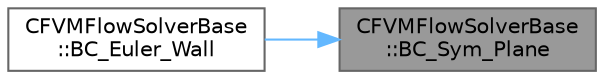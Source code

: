 digraph "CFVMFlowSolverBase::BC_Sym_Plane"
{
 // LATEX_PDF_SIZE
  bgcolor="transparent";
  edge [fontname=Helvetica,fontsize=10,labelfontname=Helvetica,labelfontsize=10];
  node [fontname=Helvetica,fontsize=10,shape=box,height=0.2,width=0.4];
  rankdir="RL";
  Node1 [id="Node000001",label="CFVMFlowSolverBase\l::BC_Sym_Plane",height=0.2,width=0.4,color="gray40", fillcolor="grey60", style="filled", fontcolor="black",tooltip="Impose the symmetry boundary condition using the residual."];
  Node1 -> Node2 [id="edge1_Node000001_Node000002",dir="back",color="steelblue1",style="solid",tooltip=" "];
  Node2 [id="Node000002",label="CFVMFlowSolverBase\l::BC_Euler_Wall",height=0.2,width=0.4,color="grey40", fillcolor="white", style="filled",URL="$classCFVMFlowSolverBase.html#ac0dd34dcbe800854feafb83f174a500e",tooltip="Impose via the residual the Euler wall boundary condition."];
}
